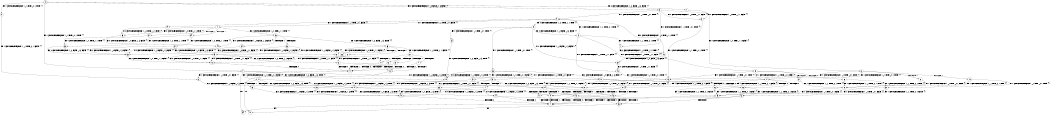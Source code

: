 digraph BCG {
size = "7, 10.5";
center = TRUE;
node [shape = circle];
0 [peripheries = 2];
0 -> 1 [label = "EX !0 !ATOMIC_EXCH_BRANCH (1, +0, FALSE, +1, 3, FALSE) !{}"];
0 -> 2 [label = "EX !1 !ATOMIC_EXCH_BRANCH (1, +1, TRUE, +0, 1, TRUE) !{}"];
0 -> 3 [label = "EX !0 !ATOMIC_EXCH_BRANCH (1, +0, FALSE, +1, 3, FALSE) !{}"];
0 -> 4 [label = "EX !1 !ATOMIC_EXCH_BRANCH (1, +1, TRUE, +0, 1, TRUE) !{}"];
1 -> 5 [label = "EX !0 !ATOMIC_EXCH_BRANCH (1, +0, TRUE, +1, 1, FALSE) !{}"];
2 -> 6 [label = "EX !1 !ATOMIC_EXCH_BRANCH (1, +1, TRUE, +0, 1, FALSE) !{}"];
3 -> 5 [label = "EX !0 !ATOMIC_EXCH_BRANCH (1, +0, TRUE, +1, 1, FALSE) !{}"];
3 -> 7 [label = "EX !1 !ATOMIC_EXCH_BRANCH (1, +1, TRUE, +0, 1, TRUE) !{}"];
3 -> 8 [label = "EX !0 !ATOMIC_EXCH_BRANCH (1, +0, TRUE, +1, 1, FALSE) !{}"];
3 -> 9 [label = "EX !1 !ATOMIC_EXCH_BRANCH (1, +1, TRUE, +0, 1, TRUE) !{}"];
4 -> 6 [label = "EX !1 !ATOMIC_EXCH_BRANCH (1, +1, TRUE, +0, 1, FALSE) !{}"];
4 -> 10 [label = "EX !0 !ATOMIC_EXCH_BRANCH (1, +0, FALSE, +1, 3, TRUE) !{}"];
4 -> 11 [label = "EX !1 !ATOMIC_EXCH_BRANCH (1, +1, TRUE, +0, 1, FALSE) !{}"];
4 -> 12 [label = "EX !0 !ATOMIC_EXCH_BRANCH (1, +0, FALSE, +1, 3, TRUE) !{}"];
5 -> 13 [label = "EX !1 !ATOMIC_EXCH_BRANCH (1, +1, TRUE, +0, 1, TRUE) !{}"];
6 -> 14 [label = "EX !0 !ATOMIC_EXCH_BRANCH (1, +0, FALSE, +1, 3, TRUE) !{}"];
7 -> 15 [label = "EX !0 !ATOMIC_EXCH_BRANCH (1, +0, TRUE, +1, 1, TRUE) !{}"];
8 -> 13 [label = "EX !1 !ATOMIC_EXCH_BRANCH (1, +1, TRUE, +0, 1, TRUE) !{}"];
8 -> 16 [label = "TERMINATE !0"];
8 -> 17 [label = "EX !1 !ATOMIC_EXCH_BRANCH (1, +1, TRUE, +0, 1, TRUE) !{}"];
8 -> 18 [label = "TERMINATE !0"];
9 -> 15 [label = "EX !0 !ATOMIC_EXCH_BRANCH (1, +0, TRUE, +1, 1, TRUE) !{}"];
9 -> 19 [label = "EX !1 !ATOMIC_EXCH_BRANCH (1, +1, TRUE, +0, 1, FALSE) !{}"];
9 -> 20 [label = "EX !0 !ATOMIC_EXCH_BRANCH (1, +0, TRUE, +1, 1, TRUE) !{}"];
9 -> 21 [label = "EX !1 !ATOMIC_EXCH_BRANCH (1, +1, TRUE, +0, 1, FALSE) !{}"];
10 -> 22 [label = "EX !1 !ATOMIC_EXCH_BRANCH (1, +1, TRUE, +0, 1, FALSE) !{}"];
11 -> 14 [label = "EX !0 !ATOMIC_EXCH_BRANCH (1, +0, FALSE, +1, 3, TRUE) !{}"];
11 -> 23 [label = "TERMINATE !1"];
11 -> 24 [label = "EX !0 !ATOMIC_EXCH_BRANCH (1, +0, FALSE, +1, 3, TRUE) !{}"];
11 -> 25 [label = "TERMINATE !1"];
12 -> 22 [label = "EX !1 !ATOMIC_EXCH_BRANCH (1, +1, TRUE, +0, 1, FALSE) !{}"];
12 -> 26 [label = "TERMINATE !0"];
12 -> 27 [label = "EX !1 !ATOMIC_EXCH_BRANCH (1, +1, TRUE, +0, 1, FALSE) !{}"];
12 -> 28 [label = "TERMINATE !0"];
13 -> 22 [label = "EX !1 !ATOMIC_EXCH_BRANCH (1, +1, TRUE, +0, 1, FALSE) !{}"];
14 -> 29 [label = "TERMINATE !0"];
15 -> 30 [label = "EX !0 !ATOMIC_EXCH_BRANCH (1, +0, FALSE, +1, 3, FALSE) !{}"];
16 -> 31 [label = "EX !1 !ATOMIC_EXCH_BRANCH (1, +1, TRUE, +0, 1, TRUE) !{}"];
17 -> 22 [label = "EX !1 !ATOMIC_EXCH_BRANCH (1, +1, TRUE, +0, 1, FALSE) !{}"];
17 -> 26 [label = "TERMINATE !0"];
17 -> 27 [label = "EX !1 !ATOMIC_EXCH_BRANCH (1, +1, TRUE, +0, 1, FALSE) !{}"];
17 -> 28 [label = "TERMINATE !0"];
18 -> 31 [label = "EX !1 !ATOMIC_EXCH_BRANCH (1, +1, TRUE, +0, 1, TRUE) !{}"];
18 -> 32 [label = "EX !1 !ATOMIC_EXCH_BRANCH (1, +1, TRUE, +0, 1, TRUE) !{}"];
19 -> 33 [label = "EX !0 !ATOMIC_EXCH_BRANCH (1, +0, TRUE, +1, 1, TRUE) !{}"];
20 -> 30 [label = "EX !0 !ATOMIC_EXCH_BRANCH (1, +0, FALSE, +1, 3, FALSE) !{}"];
20 -> 34 [label = "EX !1 !ATOMIC_EXCH_BRANCH (1, +1, TRUE, +0, 1, TRUE) !{}"];
20 -> 35 [label = "EX !0 !ATOMIC_EXCH_BRANCH (1, +0, FALSE, +1, 3, FALSE) !{}"];
20 -> 36 [label = "EX !1 !ATOMIC_EXCH_BRANCH (1, +1, TRUE, +0, 1, TRUE) !{}"];
21 -> 33 [label = "EX !0 !ATOMIC_EXCH_BRANCH (1, +0, TRUE, +1, 1, TRUE) !{}"];
21 -> 37 [label = "TERMINATE !1"];
21 -> 38 [label = "EX !0 !ATOMIC_EXCH_BRANCH (1, +0, TRUE, +1, 1, TRUE) !{}"];
21 -> 39 [label = "TERMINATE !1"];
22 -> 29 [label = "TERMINATE !0"];
23 -> 40 [label = "EX !0 !ATOMIC_EXCH_BRANCH (1, +0, FALSE, +1, 3, TRUE) !{}"];
24 -> 29 [label = "TERMINATE !0"];
24 -> 41 [label = "TERMINATE !1"];
24 -> 42 [label = "TERMINATE !0"];
24 -> 43 [label = "TERMINATE !1"];
25 -> 40 [label = "EX !0 !ATOMIC_EXCH_BRANCH (1, +0, FALSE, +1, 3, TRUE) !{}"];
25 -> 44 [label = "EX !0 !ATOMIC_EXCH_BRANCH (1, +0, FALSE, +1, 3, TRUE) !{}"];
26 -> 45 [label = "EX !1 !ATOMIC_EXCH_BRANCH (1, +1, TRUE, +0, 1, FALSE) !{}"];
27 -> 29 [label = "TERMINATE !0"];
27 -> 41 [label = "TERMINATE !1"];
27 -> 42 [label = "TERMINATE !0"];
27 -> 43 [label = "TERMINATE !1"];
28 -> 45 [label = "EX !1 !ATOMIC_EXCH_BRANCH (1, +1, TRUE, +0, 1, FALSE) !{}"];
28 -> 46 [label = "EX !1 !ATOMIC_EXCH_BRANCH (1, +1, TRUE, +0, 1, FALSE) !{}"];
29 -> 47 [label = "TERMINATE !1"];
30 -> 48 [label = "EX !0 !ATOMIC_EXCH_BRANCH (1, +0, TRUE, +1, 1, FALSE) !{}"];
31 -> 45 [label = "EX !1 !ATOMIC_EXCH_BRANCH (1, +1, TRUE, +0, 1, FALSE) !{}"];
32 -> 45 [label = "EX !1 !ATOMIC_EXCH_BRANCH (1, +1, TRUE, +0, 1, FALSE) !{}"];
32 -> 46 [label = "EX !1 !ATOMIC_EXCH_BRANCH (1, +1, TRUE, +0, 1, FALSE) !{}"];
33 -> 49 [label = "EX !0 !ATOMIC_EXCH_BRANCH (1, +0, FALSE, +1, 3, FALSE) !{}"];
34 -> 10 [label = "EX !0 !ATOMIC_EXCH_BRANCH (1, +0, FALSE, +1, 3, TRUE) !{}"];
35 -> 48 [label = "EX !0 !ATOMIC_EXCH_BRANCH (1, +0, TRUE, +1, 1, FALSE) !{}"];
35 -> 7 [label = "EX !1 !ATOMIC_EXCH_BRANCH (1, +1, TRUE, +0, 1, TRUE) !{}"];
35 -> 50 [label = "EX !0 !ATOMIC_EXCH_BRANCH (1, +0, TRUE, +1, 1, FALSE) !{}"];
35 -> 9 [label = "EX !1 !ATOMIC_EXCH_BRANCH (1, +1, TRUE, +0, 1, TRUE) !{}"];
36 -> 10 [label = "EX !0 !ATOMIC_EXCH_BRANCH (1, +0, FALSE, +1, 3, TRUE) !{}"];
36 -> 51 [label = "EX !1 !ATOMIC_EXCH_BRANCH (1, +1, TRUE, +0, 1, FALSE) !{}"];
36 -> 12 [label = "EX !0 !ATOMIC_EXCH_BRANCH (1, +0, FALSE, +1, 3, TRUE) !{}"];
36 -> 52 [label = "EX !1 !ATOMIC_EXCH_BRANCH (1, +1, TRUE, +0, 1, FALSE) !{}"];
37 -> 53 [label = "EX !0 !ATOMIC_EXCH_BRANCH (1, +0, TRUE, +1, 1, TRUE) !{}"];
38 -> 49 [label = "EX !0 !ATOMIC_EXCH_BRANCH (1, +0, FALSE, +1, 3, FALSE) !{}"];
38 -> 54 [label = "TERMINATE !1"];
38 -> 55 [label = "EX !0 !ATOMIC_EXCH_BRANCH (1, +0, FALSE, +1, 3, FALSE) !{}"];
38 -> 56 [label = "TERMINATE !1"];
39 -> 53 [label = "EX !0 !ATOMIC_EXCH_BRANCH (1, +0, TRUE, +1, 1, TRUE) !{}"];
39 -> 57 [label = "EX !0 !ATOMIC_EXCH_BRANCH (1, +0, TRUE, +1, 1, TRUE) !{}"];
40 -> 47 [label = "TERMINATE !0"];
41 -> 47 [label = "TERMINATE !0"];
42 -> 47 [label = "TERMINATE !1"];
42 -> 58 [label = "TERMINATE !1"];
43 -> 47 [label = "TERMINATE !0"];
43 -> 58 [label = "TERMINATE !0"];
44 -> 47 [label = "TERMINATE !0"];
44 -> 58 [label = "TERMINATE !0"];
45 -> 47 [label = "TERMINATE !1"];
46 -> 47 [label = "TERMINATE !1"];
46 -> 58 [label = "TERMINATE !1"];
47 -> 59 [label = "exit"];
48 -> 13 [label = "EX !1 !ATOMIC_EXCH_BRANCH (1, +1, TRUE, +0, 1, TRUE) !{}"];
49 -> 60 [label = "EX !0 !ATOMIC_EXCH_BRANCH (1, +0, TRUE, +1, 1, FALSE) !{}"];
50 -> 13 [label = "EX !1 !ATOMIC_EXCH_BRANCH (1, +1, TRUE, +0, 1, TRUE) !{}"];
50 -> 61 [label = "TERMINATE !0"];
50 -> 17 [label = "EX !1 !ATOMIC_EXCH_BRANCH (1, +1, TRUE, +0, 1, TRUE) !{}"];
50 -> 62 [label = "TERMINATE !0"];
51 -> 14 [label = "EX !0 !ATOMIC_EXCH_BRANCH (1, +0, FALSE, +1, 3, TRUE) !{}"];
52 -> 14 [label = "EX !0 !ATOMIC_EXCH_BRANCH (1, +0, FALSE, +1, 3, TRUE) !{}"];
52 -> 63 [label = "TERMINATE !1"];
52 -> 24 [label = "EX !0 !ATOMIC_EXCH_BRANCH (1, +0, FALSE, +1, 3, TRUE) !{}"];
52 -> 64 [label = "TERMINATE !1"];
53 -> 65 [label = "EX !0 !ATOMIC_EXCH_BRANCH (1, +0, FALSE, +1, 3, FALSE) !{}"];
54 -> 65 [label = "EX !0 !ATOMIC_EXCH_BRANCH (1, +0, FALSE, +1, 3, FALSE) !{}"];
55 -> 60 [label = "EX !0 !ATOMIC_EXCH_BRANCH (1, +0, TRUE, +1, 1, FALSE) !{}"];
55 -> 66 [label = "TERMINATE !1"];
55 -> 67 [label = "EX !0 !ATOMIC_EXCH_BRANCH (1, +0, TRUE, +1, 1, FALSE) !{}"];
55 -> 68 [label = "TERMINATE !1"];
56 -> 65 [label = "EX !0 !ATOMIC_EXCH_BRANCH (1, +0, FALSE, +1, 3, FALSE) !{}"];
56 -> 69 [label = "EX !0 !ATOMIC_EXCH_BRANCH (1, +0, FALSE, +1, 3, FALSE) !{}"];
57 -> 65 [label = "EX !0 !ATOMIC_EXCH_BRANCH (1, +0, FALSE, +1, 3, FALSE) !{}"];
57 -> 69 [label = "EX !0 !ATOMIC_EXCH_BRANCH (1, +0, FALSE, +1, 3, FALSE) !{}"];
58 -> 70 [label = "exit"];
60 -> 71 [label = "TERMINATE !0"];
61 -> 31 [label = "EX !1 !ATOMIC_EXCH_BRANCH (1, +1, TRUE, +0, 1, TRUE) !{}"];
62 -> 31 [label = "EX !1 !ATOMIC_EXCH_BRANCH (1, +1, TRUE, +0, 1, TRUE) !{}"];
62 -> 32 [label = "EX !1 !ATOMIC_EXCH_BRANCH (1, +1, TRUE, +0, 1, TRUE) !{}"];
63 -> 40 [label = "EX !0 !ATOMIC_EXCH_BRANCH (1, +0, FALSE, +1, 3, TRUE) !{}"];
64 -> 40 [label = "EX !0 !ATOMIC_EXCH_BRANCH (1, +0, FALSE, +1, 3, TRUE) !{}"];
64 -> 44 [label = "EX !0 !ATOMIC_EXCH_BRANCH (1, +0, FALSE, +1, 3, TRUE) !{}"];
65 -> 72 [label = "EX !0 !ATOMIC_EXCH_BRANCH (1, +0, TRUE, +1, 1, FALSE) !{}"];
66 -> 72 [label = "EX !0 !ATOMIC_EXCH_BRANCH (1, +0, TRUE, +1, 1, FALSE) !{}"];
67 -> 71 [label = "TERMINATE !0"];
67 -> 73 [label = "TERMINATE !1"];
67 -> 74 [label = "TERMINATE !0"];
67 -> 75 [label = "TERMINATE !1"];
68 -> 72 [label = "EX !0 !ATOMIC_EXCH_BRANCH (1, +0, TRUE, +1, 1, FALSE) !{}"];
68 -> 76 [label = "EX !0 !ATOMIC_EXCH_BRANCH (1, +0, TRUE, +1, 1, FALSE) !{}"];
69 -> 72 [label = "EX !0 !ATOMIC_EXCH_BRANCH (1, +0, TRUE, +1, 1, FALSE) !{}"];
69 -> 76 [label = "EX !0 !ATOMIC_EXCH_BRANCH (1, +0, TRUE, +1, 1, FALSE) !{}"];
71 -> 77 [label = "TERMINATE !1"];
72 -> 77 [label = "TERMINATE !0"];
73 -> 77 [label = "TERMINATE !0"];
74 -> 77 [label = "TERMINATE !1"];
74 -> 78 [label = "TERMINATE !1"];
75 -> 77 [label = "TERMINATE !0"];
75 -> 78 [label = "TERMINATE !0"];
76 -> 77 [label = "TERMINATE !0"];
76 -> 78 [label = "TERMINATE !0"];
77 -> 59 [label = "exit"];
78 -> 70 [label = "exit"];
}
